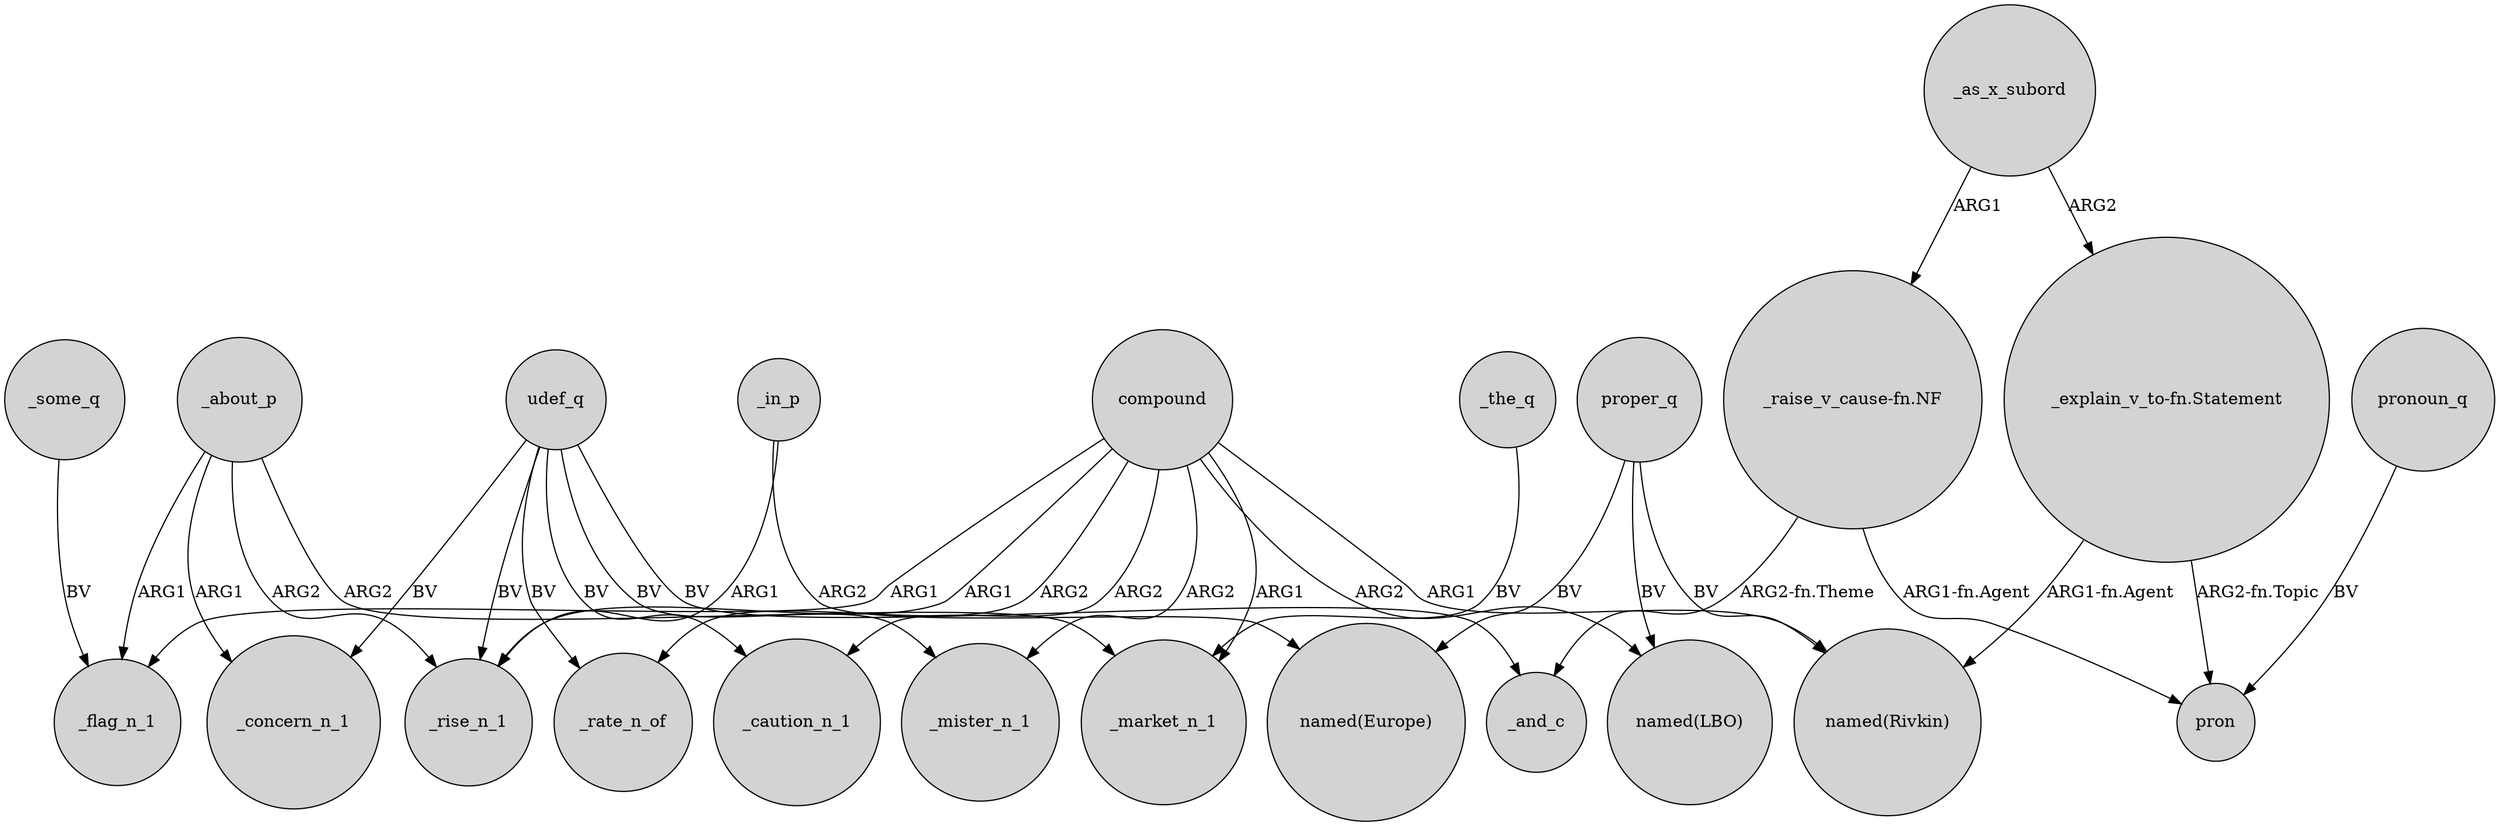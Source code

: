 digraph {
	node [shape=circle style=filled]
	_about_p -> _concern_n_1 [label=ARG1]
	compound -> _flag_n_1 [label=ARG1]
	compound -> _mister_n_1 [label=ARG2]
	udef_q -> _rise_n_1 [label=BV]
	_in_p -> "named(Europe)" [label=ARG2]
	compound -> _caution_n_1 [label=ARG2]
	udef_q -> _mister_n_1 [label=BV]
	_as_x_subord -> "_raise_v_cause-fn.NF" [label=ARG1]
	udef_q -> _rate_n_of [label=BV]
	"_explain_v_to-fn.Statement" -> "named(Rivkin)" [label="ARG1-fn.Agent"]
	udef_q -> _caution_n_1 [label=BV]
	_in_p -> _rise_n_1 [label=ARG1]
	_about_p -> _flag_n_1 [label=ARG1]
	pronoun_q -> pron [label=BV]
	proper_q -> "named(LBO)" [label=BV]
	compound -> "named(Rivkin)" [label=ARG1]
	compound -> _rate_n_of [label=ARG2]
	_some_q -> _flag_n_1 [label=BV]
	proper_q -> "named(Rivkin)" [label=BV]
	udef_q -> _concern_n_1 [label=BV]
	proper_q -> "named(Europe)" [label=BV]
	compound -> "named(LBO)" [label=ARG2]
	"_raise_v_cause-fn.NF" -> pron [label="ARG1-fn.Agent"]
	_as_x_subord -> "_explain_v_to-fn.Statement" [label=ARG2]
	_about_p -> _market_n_1 [label=ARG2]
	compound -> _rise_n_1 [label=ARG1]
	compound -> _market_n_1 [label=ARG1]
	_the_q -> _market_n_1 [label=BV]
	udef_q -> _and_c [label=BV]
	_about_p -> _rise_n_1 [label=ARG2]
	"_raise_v_cause-fn.NF" -> _and_c [label="ARG2-fn.Theme"]
	"_explain_v_to-fn.Statement" -> pron [label="ARG2-fn.Topic"]
}

